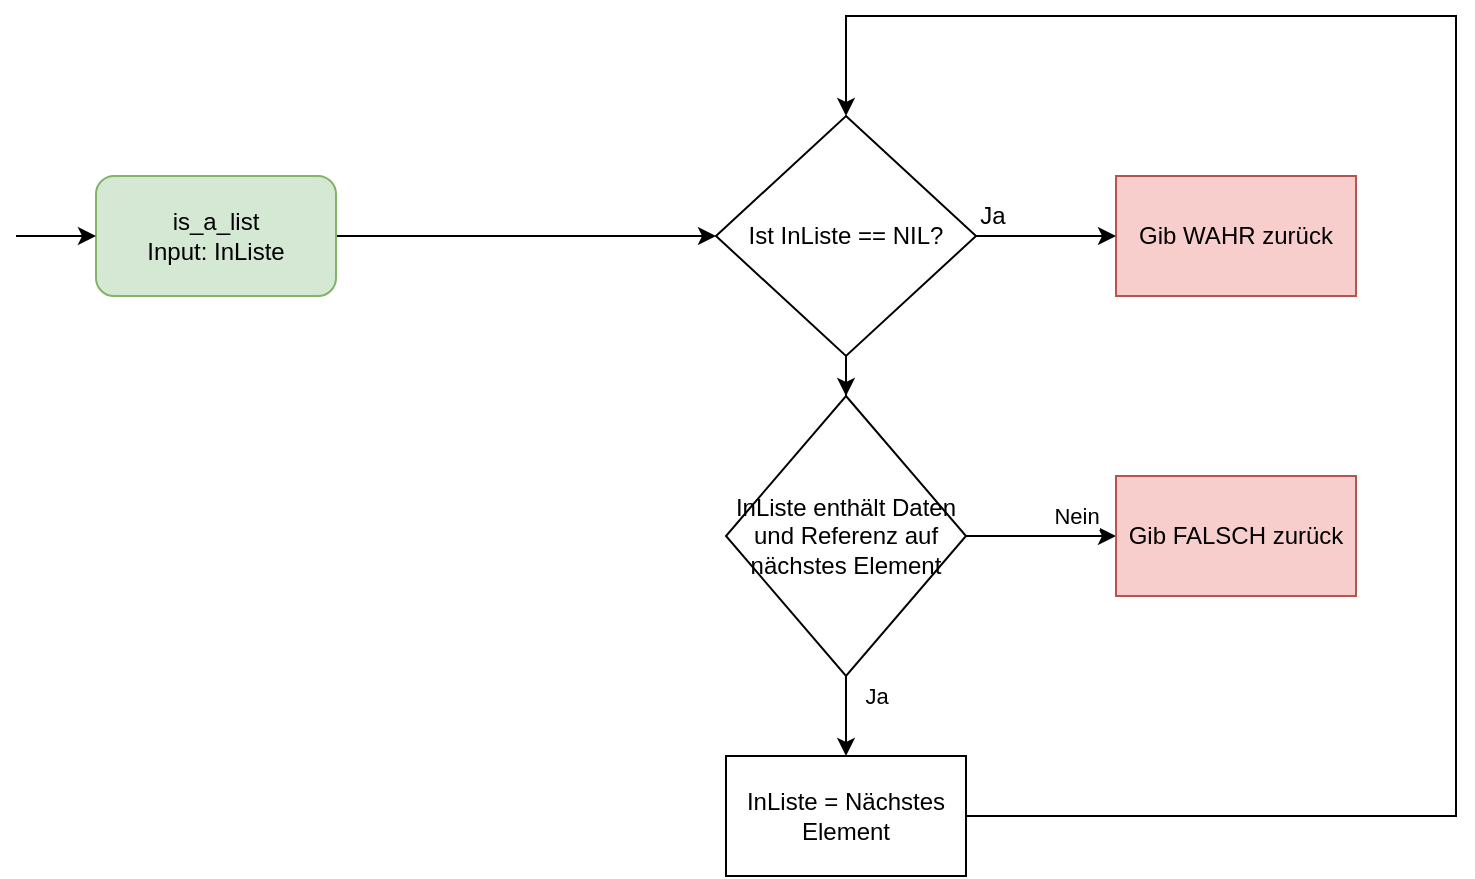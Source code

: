 <mxfile version="12.9.9" type="device"><diagram id="I2Zpjw60aWkKg4IXmND5" name="Page-1"><mxGraphModel dx="1086" dy="806" grid="1" gridSize="10" guides="1" tooltips="1" connect="1" arrows="1" fold="1" page="1" pageScale="1" pageWidth="850" pageHeight="1100" math="0" shadow="0"><root><mxCell id="0"/><mxCell id="1" parent="0"/><mxCell id="vO3VgdwGZeblWRjHZ9J1-4" style="edgeStyle=orthogonalEdgeStyle;rounded=0;orthogonalLoop=1;jettySize=auto;html=1;" edge="1" parent="1" source="vO3VgdwGZeblWRjHZ9J1-1" target="vO3VgdwGZeblWRjHZ9J1-6"><mxGeometry relative="1" as="geometry"><mxPoint x="220" y="150" as="targetPoint"/></mxGeometry></mxCell><mxCell id="vO3VgdwGZeblWRjHZ9J1-1" value="is_a_list&lt;br&gt;Input: InListe" style="rounded=1;whiteSpace=wrap;html=1;fillColor=#d5e8d4;strokeColor=#82b366;" vertex="1" parent="1"><mxGeometry x="60" y="120" width="120" height="60" as="geometry"/></mxCell><mxCell id="vO3VgdwGZeblWRjHZ9J1-2" value="" style="endArrow=classic;html=1;" edge="1" parent="1" target="vO3VgdwGZeblWRjHZ9J1-1"><mxGeometry width="50" height="50" relative="1" as="geometry"><mxPoint x="20" y="150" as="sourcePoint"/><mxPoint x="400" y="390" as="targetPoint"/></mxGeometry></mxCell><mxCell id="vO3VgdwGZeblWRjHZ9J1-3" value="Gib WAHR zurück" style="rounded=0;whiteSpace=wrap;html=1;fillColor=#f8cecc;strokeColor=#b85450;" vertex="1" parent="1"><mxGeometry x="570" y="120" width="120" height="60" as="geometry"/></mxCell><mxCell id="vO3VgdwGZeblWRjHZ9J1-8" style="edgeStyle=orthogonalEdgeStyle;rounded=0;orthogonalLoop=1;jettySize=auto;html=1;" edge="1" parent="1" source="vO3VgdwGZeblWRjHZ9J1-6" target="vO3VgdwGZeblWRjHZ9J1-3"><mxGeometry relative="1" as="geometry"/></mxCell><mxCell id="vO3VgdwGZeblWRjHZ9J1-9" value="Ja" style="text;html=1;align=center;verticalAlign=middle;resizable=0;points=[];" vertex="1" connectable="0" parent="vO3VgdwGZeblWRjHZ9J1-8"><mxGeometry x="-0.16" y="-3" relative="1" as="geometry"><mxPoint x="-22" y="-13" as="offset"/></mxGeometry></mxCell><mxCell id="vO3VgdwGZeblWRjHZ9J1-16" style="edgeStyle=orthogonalEdgeStyle;rounded=0;orthogonalLoop=1;jettySize=auto;html=1;" edge="1" parent="1" source="vO3VgdwGZeblWRjHZ9J1-6" target="vO3VgdwGZeblWRjHZ9J1-15"><mxGeometry relative="1" as="geometry"/></mxCell><mxCell id="vO3VgdwGZeblWRjHZ9J1-6" value="Ist InListe == NIL?" style="rhombus;whiteSpace=wrap;html=1;" vertex="1" parent="1"><mxGeometry x="370" y="90" width="130" height="120" as="geometry"/></mxCell><mxCell id="vO3VgdwGZeblWRjHZ9J1-14" style="edgeStyle=orthogonalEdgeStyle;rounded=0;orthogonalLoop=1;jettySize=auto;html=1;" edge="1" parent="1" source="vO3VgdwGZeblWRjHZ9J1-12" target="vO3VgdwGZeblWRjHZ9J1-6"><mxGeometry relative="1" as="geometry"><Array as="points"><mxPoint x="740" y="440"/><mxPoint x="740" y="40"/><mxPoint x="435" y="40"/></Array></mxGeometry></mxCell><mxCell id="vO3VgdwGZeblWRjHZ9J1-12" value="InListe = Nächstes Element" style="rounded=0;whiteSpace=wrap;html=1;" vertex="1" parent="1"><mxGeometry x="375" y="410" width="120" height="60" as="geometry"/></mxCell><mxCell id="vO3VgdwGZeblWRjHZ9J1-17" value="Ja" style="edgeStyle=orthogonalEdgeStyle;rounded=0;orthogonalLoop=1;jettySize=auto;html=1;" edge="1" parent="1" source="vO3VgdwGZeblWRjHZ9J1-15" target="vO3VgdwGZeblWRjHZ9J1-12"><mxGeometry x="-0.5" y="15" relative="1" as="geometry"><mxPoint as="offset"/></mxGeometry></mxCell><mxCell id="vO3VgdwGZeblWRjHZ9J1-19" value="Nein" style="edgeStyle=orthogonalEdgeStyle;rounded=0;orthogonalLoop=1;jettySize=auto;html=1;" edge="1" parent="1" source="vO3VgdwGZeblWRjHZ9J1-15" target="vO3VgdwGZeblWRjHZ9J1-18"><mxGeometry x="0.467" y="10" relative="1" as="geometry"><mxPoint as="offset"/></mxGeometry></mxCell><mxCell id="vO3VgdwGZeblWRjHZ9J1-15" value="InListe enthält Daten und Referenz auf nächstes Element" style="rhombus;whiteSpace=wrap;html=1;" vertex="1" parent="1"><mxGeometry x="375" y="230" width="120" height="140" as="geometry"/></mxCell><mxCell id="vO3VgdwGZeblWRjHZ9J1-18" value="Gib FALSCH zurück" style="rounded=0;whiteSpace=wrap;html=1;fillColor=#f8cecc;strokeColor=#b85450;" vertex="1" parent="1"><mxGeometry x="570" y="270" width="120" height="60" as="geometry"/></mxCell></root></mxGraphModel></diagram></mxfile>